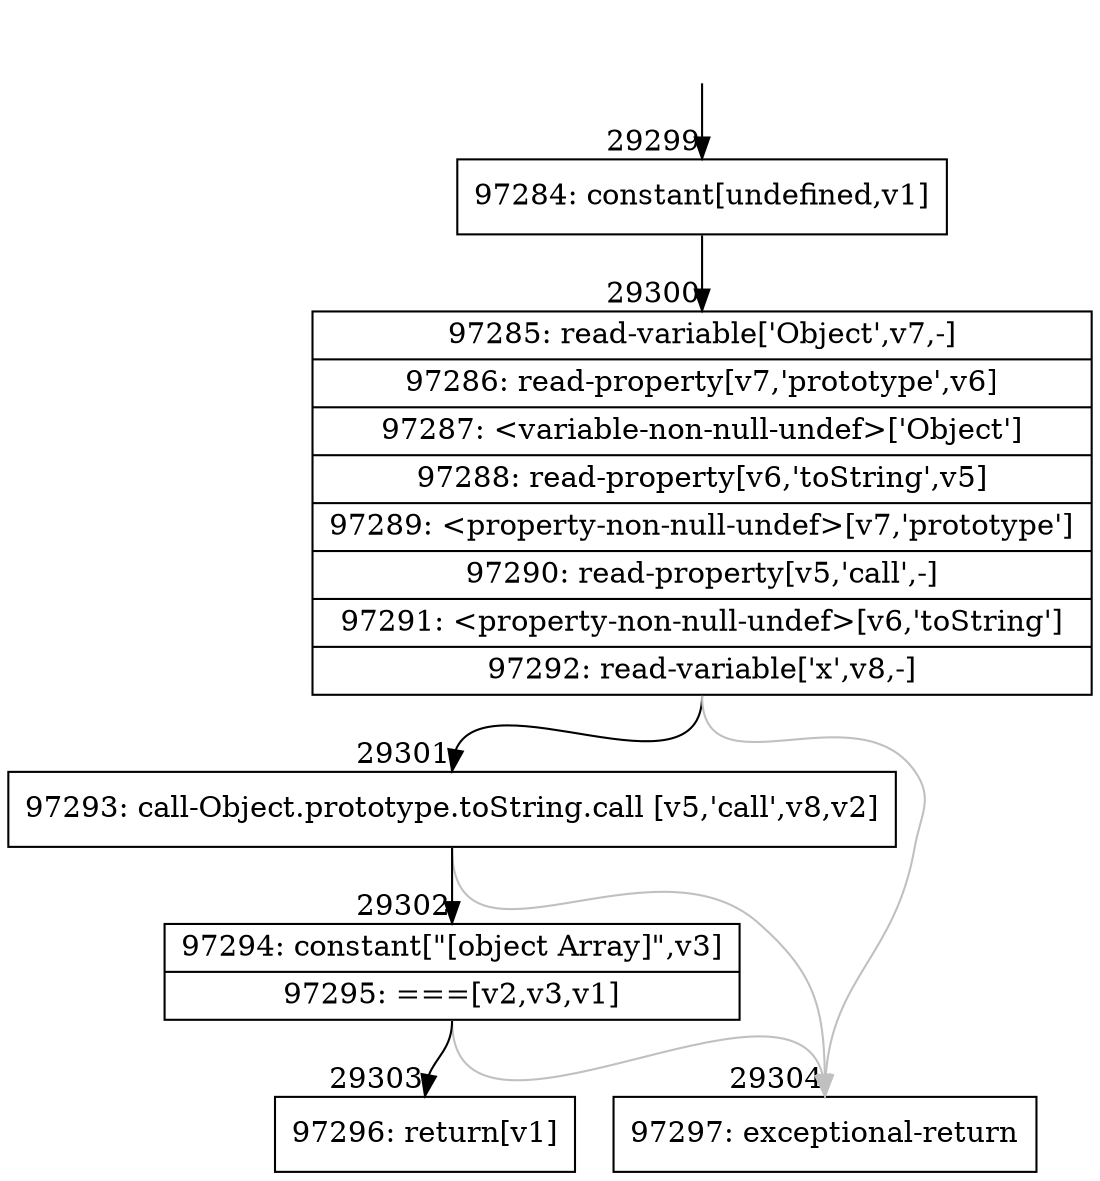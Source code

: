 digraph {
rankdir="TD"
BB_entry2604[shape=none,label=""];
BB_entry2604 -> BB29299 [tailport=s, headport=n, headlabel="    29299"]
BB29299 [shape=record label="{97284: constant[undefined,v1]}" ] 
BB29299 -> BB29300 [tailport=s, headport=n, headlabel="      29300"]
BB29300 [shape=record label="{97285: read-variable['Object',v7,-]|97286: read-property[v7,'prototype',v6]|97287: \<variable-non-null-undef\>['Object']|97288: read-property[v6,'toString',v5]|97289: \<property-non-null-undef\>[v7,'prototype']|97290: read-property[v5,'call',-]|97291: \<property-non-null-undef\>[v6,'toString']|97292: read-variable['x',v8,-]}" ] 
BB29300 -> BB29301 [tailport=s, headport=n, headlabel="      29301"]
BB29300 -> BB29304 [tailport=s, headport=n, color=gray, headlabel="      29304"]
BB29301 [shape=record label="{97293: call-Object.prototype.toString.call [v5,'call',v8,v2]}" ] 
BB29301 -> BB29302 [tailport=s, headport=n, headlabel="      29302"]
BB29301 -> BB29304 [tailport=s, headport=n, color=gray]
BB29302 [shape=record label="{97294: constant[\"[object Array]\",v3]|97295: ===[v2,v3,v1]}" ] 
BB29302 -> BB29303 [tailport=s, headport=n, headlabel="      29303"]
BB29302 -> BB29304 [tailport=s, headport=n, color=gray]
BB29303 [shape=record label="{97296: return[v1]}" ] 
BB29304 [shape=record label="{97297: exceptional-return}" ] 
//#$~ 52945
}
